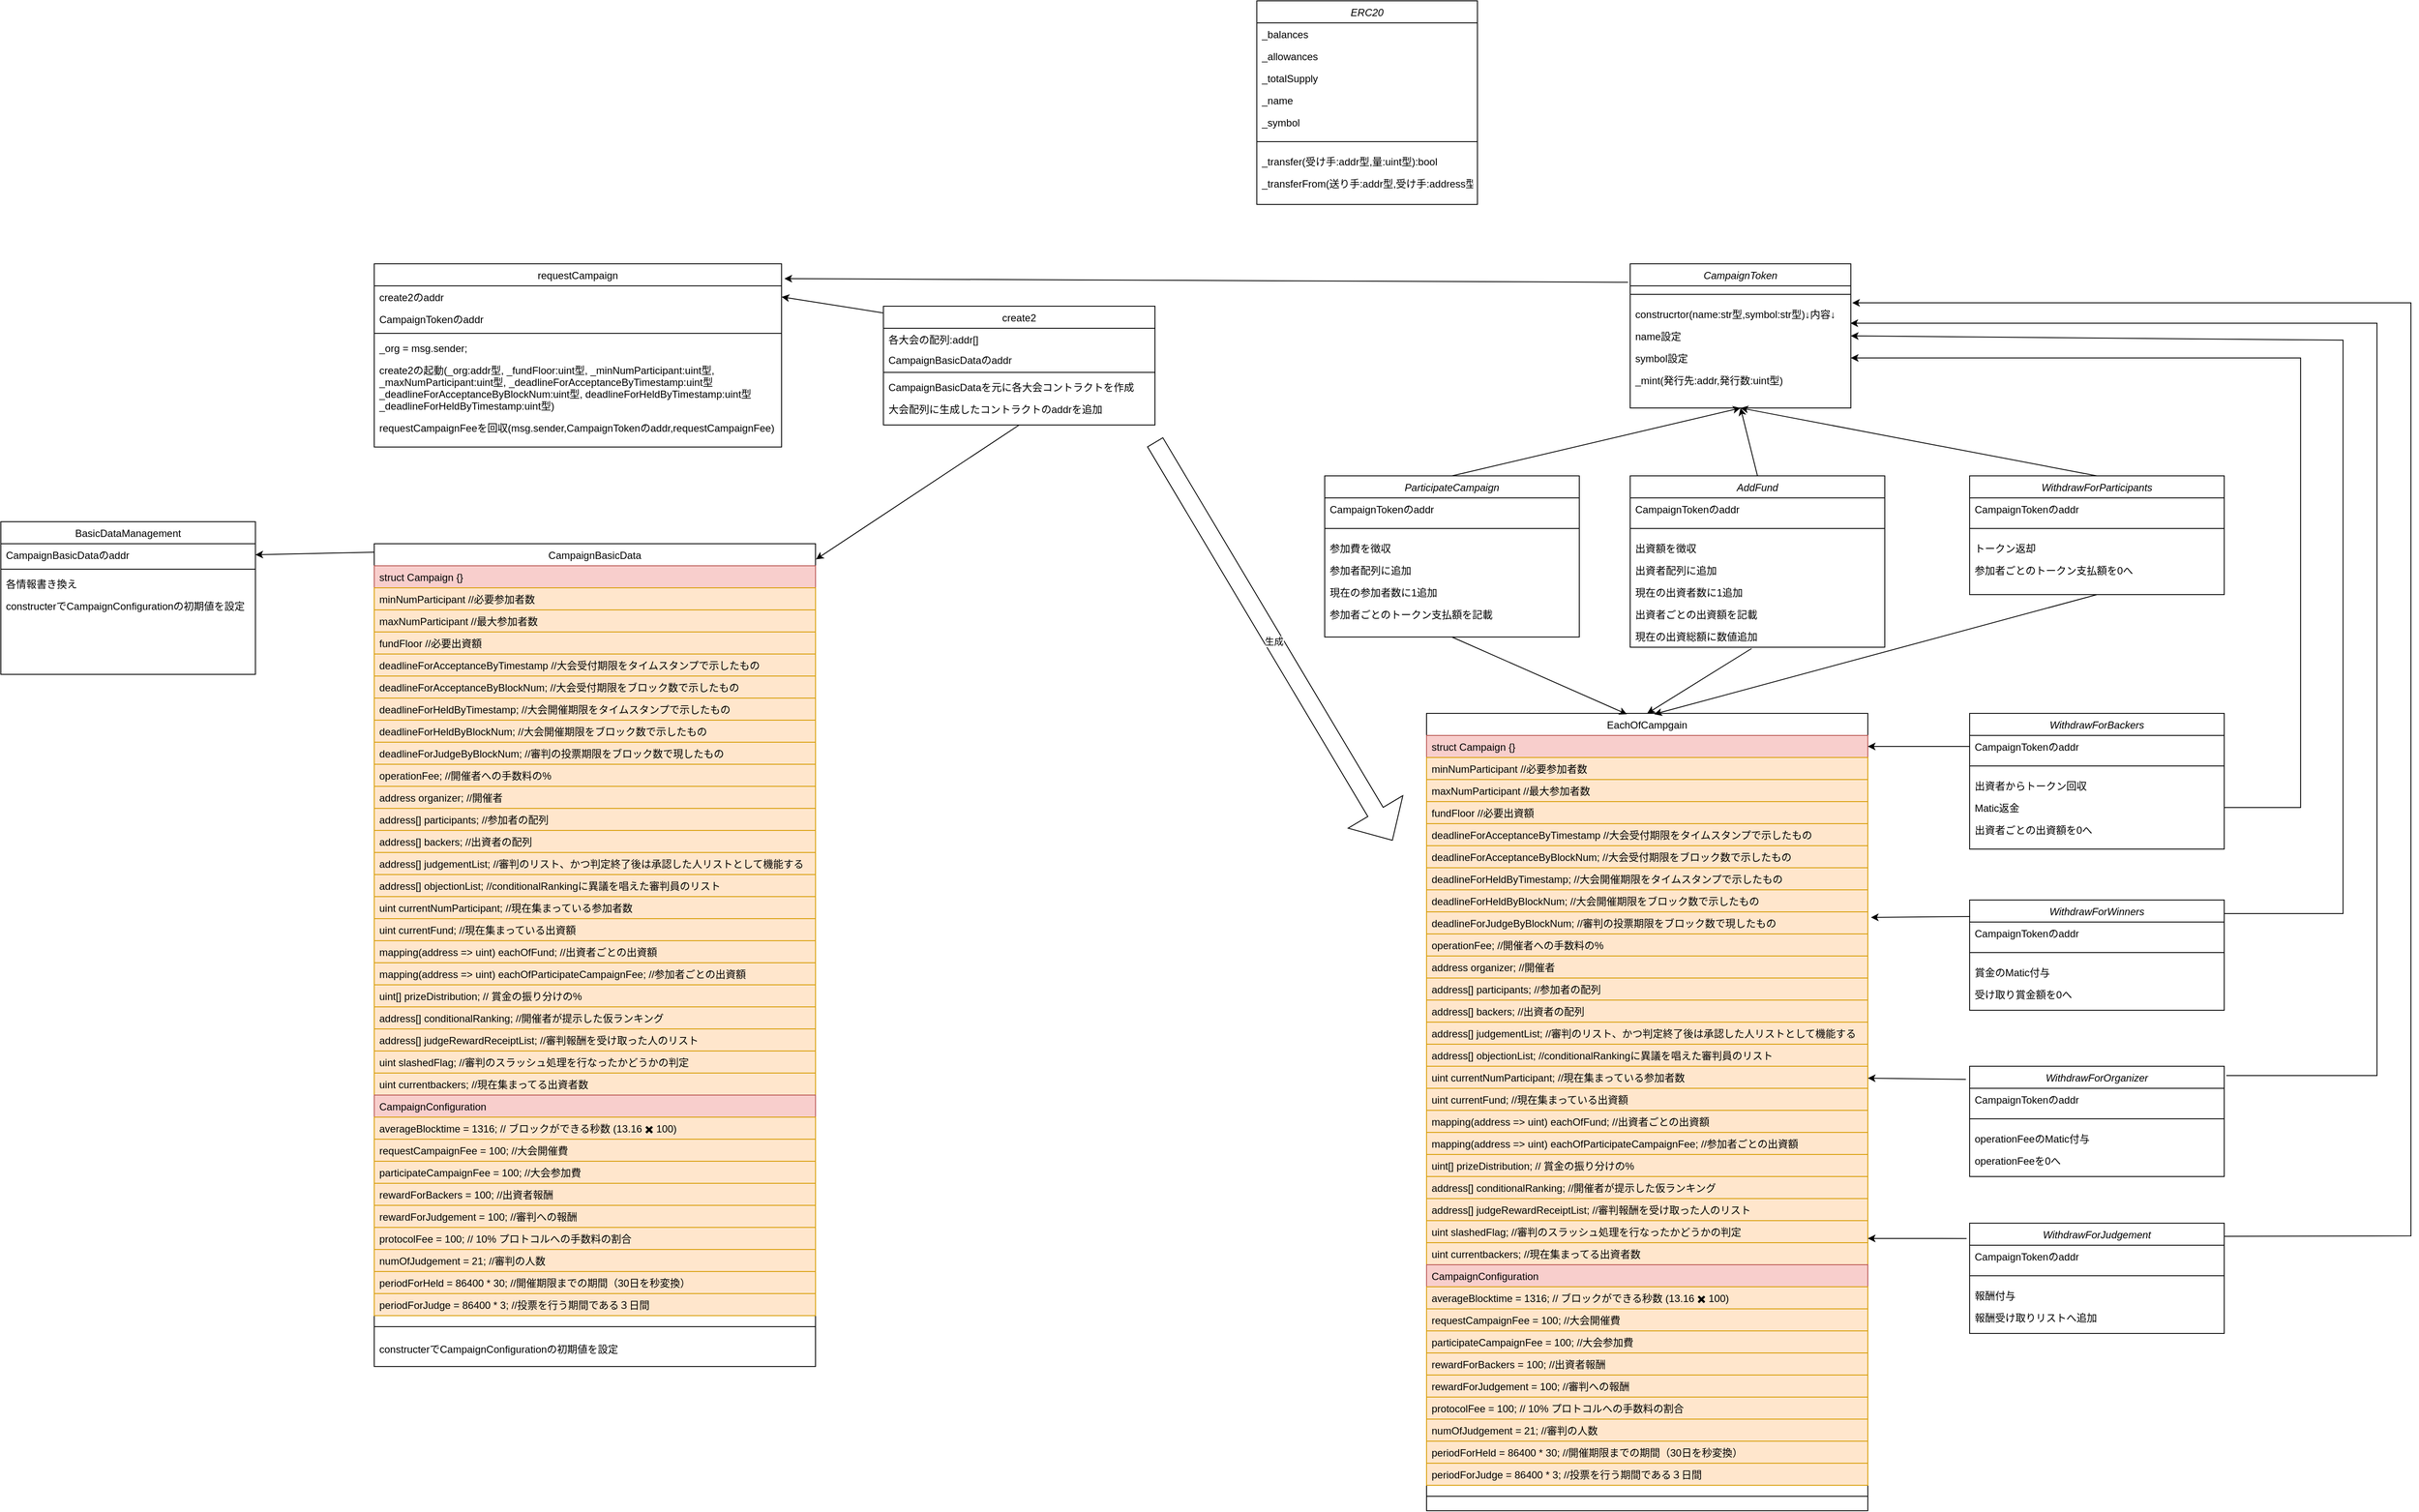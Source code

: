 <mxfile version="16.4.5" type="github">
  <diagram id="C5RBs43oDa-KdzZeNtuy" name="Page-1">
    <mxGraphModel dx="2249" dy="1671" grid="1" gridSize="10" guides="1" tooltips="1" connect="1" arrows="1" fold="1" page="1" pageScale="1" pageWidth="583" pageHeight="827" math="0" shadow="0">
      <root>
        <mxCell id="WIyWlLk6GJQsqaUBKTNV-0" />
        <mxCell id="WIyWlLk6GJQsqaUBKTNV-1" parent="WIyWlLk6GJQsqaUBKTNV-0" />
        <mxCell id="zkfFHV4jXpPFQw0GAbJ--0" value="CampaignToken" style="swimlane;fontStyle=2;align=center;verticalAlign=top;childLayout=stackLayout;horizontal=1;startSize=26;horizontalStack=0;resizeParent=1;resizeLast=0;collapsible=1;marginBottom=0;rounded=0;shadow=0;strokeWidth=1;" parent="WIyWlLk6GJQsqaUBKTNV-1" vertex="1">
          <mxGeometry x="1840" y="110" width="260" height="170" as="geometry">
            <mxRectangle x="230" y="140" width="160" height="26" as="alternateBounds" />
          </mxGeometry>
        </mxCell>
        <mxCell id="zkfFHV4jXpPFQw0GAbJ--4" value="" style="line;html=1;strokeWidth=1;align=left;verticalAlign=middle;spacingTop=-1;spacingLeft=3;spacingRight=3;rotatable=0;labelPosition=right;points=[];portConstraint=eastwest;" parent="zkfFHV4jXpPFQw0GAbJ--0" vertex="1">
          <mxGeometry y="26" width="260" height="20" as="geometry" />
        </mxCell>
        <mxCell id="sXOqod5YsUQpEIznUET0-0" value="construcrtor(name:str型,symbol:str型)↓内容↓" style="text;align=left;verticalAlign=top;spacingLeft=4;spacingRight=4;overflow=hidden;rotatable=0;points=[[0,0.5],[1,0.5]];portConstraint=eastwest;" vertex="1" parent="zkfFHV4jXpPFQw0GAbJ--0">
          <mxGeometry y="46" width="260" height="26" as="geometry" />
        </mxCell>
        <mxCell id="sXOqod5YsUQpEIznUET0-14" value="name設定" style="text;align=left;verticalAlign=top;spacingLeft=4;spacingRight=4;overflow=hidden;rotatable=0;points=[[0,0.5],[1,0.5]];portConstraint=eastwest;" vertex="1" parent="zkfFHV4jXpPFQw0GAbJ--0">
          <mxGeometry y="72" width="260" height="26" as="geometry" />
        </mxCell>
        <mxCell id="sXOqod5YsUQpEIznUET0-15" value="symbol設定" style="text;align=left;verticalAlign=top;spacingLeft=4;spacingRight=4;overflow=hidden;rotatable=0;points=[[0,0.5],[1,0.5]];portConstraint=eastwest;" vertex="1" parent="zkfFHV4jXpPFQw0GAbJ--0">
          <mxGeometry y="98" width="260" height="26" as="geometry" />
        </mxCell>
        <mxCell id="sXOqod5YsUQpEIznUET0-16" value="_mint(発行先:addr,発行数:uint型)" style="text;align=left;verticalAlign=top;spacingLeft=4;spacingRight=4;overflow=hidden;rotatable=0;points=[[0,0.5],[1,0.5]];portConstraint=eastwest;" vertex="1" parent="zkfFHV4jXpPFQw0GAbJ--0">
          <mxGeometry y="124" width="260" height="26" as="geometry" />
        </mxCell>
        <mxCell id="zkfFHV4jXpPFQw0GAbJ--17" value="create2" style="swimlane;fontStyle=0;align=center;verticalAlign=top;childLayout=stackLayout;horizontal=1;startSize=26;horizontalStack=0;resizeParent=1;resizeLast=0;collapsible=1;marginBottom=0;rounded=0;shadow=0;strokeWidth=1;" parent="WIyWlLk6GJQsqaUBKTNV-1" vertex="1">
          <mxGeometry x="960" y="160" width="320" height="140" as="geometry">
            <mxRectangle x="550" y="140" width="160" height="26" as="alternateBounds" />
          </mxGeometry>
        </mxCell>
        <mxCell id="zkfFHV4jXpPFQw0GAbJ--18" value="各大会の配列:addr[]" style="text;align=left;verticalAlign=top;spacingLeft=4;spacingRight=4;overflow=hidden;rotatable=0;points=[[0,0.5],[1,0.5]];portConstraint=eastwest;" parent="zkfFHV4jXpPFQw0GAbJ--17" vertex="1">
          <mxGeometry y="26" width="320" height="24" as="geometry" />
        </mxCell>
        <mxCell id="sXOqod5YsUQpEIznUET0-89" value="CampaignBasicDataのaddr" style="text;align=left;verticalAlign=top;spacingLeft=4;spacingRight=4;overflow=hidden;rotatable=0;points=[[0,0.5],[1,0.5]];portConstraint=eastwest;" vertex="1" parent="zkfFHV4jXpPFQw0GAbJ--17">
          <mxGeometry y="50" width="320" height="24" as="geometry" />
        </mxCell>
        <mxCell id="zkfFHV4jXpPFQw0GAbJ--23" value="" style="line;html=1;strokeWidth=1;align=left;verticalAlign=middle;spacingTop=-1;spacingLeft=3;spacingRight=3;rotatable=0;labelPosition=right;points=[];portConstraint=eastwest;" parent="zkfFHV4jXpPFQw0GAbJ--17" vertex="1">
          <mxGeometry y="74" width="320" height="8" as="geometry" />
        </mxCell>
        <mxCell id="zkfFHV4jXpPFQw0GAbJ--24" value="CampaignBasicDataを元に各大会コントラクトを作成" style="text;align=left;verticalAlign=top;spacingLeft=4;spacingRight=4;overflow=hidden;rotatable=0;points=[[0,0.5],[1,0.5]];portConstraint=eastwest;" parent="zkfFHV4jXpPFQw0GAbJ--17" vertex="1">
          <mxGeometry y="82" width="320" height="26" as="geometry" />
        </mxCell>
        <mxCell id="sXOqod5YsUQpEIznUET0-146" value="大会配列に生成したコントラクトのaddrを追加" style="text;align=left;verticalAlign=top;spacingLeft=4;spacingRight=4;overflow=hidden;rotatable=0;points=[[0,0.5],[1,0.5]];portConstraint=eastwest;" vertex="1" parent="zkfFHV4jXpPFQw0GAbJ--17">
          <mxGeometry y="108" width="320" height="26" as="geometry" />
        </mxCell>
        <mxCell id="sXOqod5YsUQpEIznUET0-17" value="CampaignBasicData" style="swimlane;fontStyle=0;align=center;verticalAlign=top;childLayout=stackLayout;horizontal=1;startSize=26;horizontalStack=0;resizeParent=1;resizeLast=0;collapsible=1;marginBottom=0;rounded=0;shadow=0;strokeWidth=1;" vertex="1" parent="WIyWlLk6GJQsqaUBKTNV-1">
          <mxGeometry x="360" y="440" width="520" height="970" as="geometry">
            <mxRectangle x="550" y="140" width="160" height="26" as="alternateBounds" />
          </mxGeometry>
        </mxCell>
        <mxCell id="sXOqod5YsUQpEIznUET0-56" value="struct Campaign {}" style="text;align=left;verticalAlign=top;spacingLeft=4;spacingRight=4;overflow=hidden;rotatable=0;points=[[0,0.5],[1,0.5]];portConstraint=eastwest;fillColor=#f8cecc;strokeColor=#b85450;" vertex="1" parent="sXOqod5YsUQpEIznUET0-17">
          <mxGeometry y="26" width="520" height="26" as="geometry" />
        </mxCell>
        <mxCell id="sXOqod5YsUQpEIznUET0-18" value="minNumParticipant //必要参加者数" style="text;align=left;verticalAlign=top;spacingLeft=4;spacingRight=4;overflow=hidden;rotatable=0;points=[[0,0.5],[1,0.5]];portConstraint=eastwest;fillColor=#ffe6cc;strokeColor=#d79b00;" vertex="1" parent="sXOqod5YsUQpEIznUET0-17">
          <mxGeometry y="52" width="520" height="26" as="geometry" />
        </mxCell>
        <mxCell id="sXOqod5YsUQpEIznUET0-21" value="maxNumParticipant //最大参加者数" style="text;align=left;verticalAlign=top;spacingLeft=4;spacingRight=4;overflow=hidden;rotatable=0;points=[[0,0.5],[1,0.5]];portConstraint=eastwest;fillColor=#ffe6cc;strokeColor=#d79b00;" vertex="1" parent="sXOqod5YsUQpEIznUET0-17">
          <mxGeometry y="78" width="520" height="26" as="geometry" />
        </mxCell>
        <mxCell id="sXOqod5YsUQpEIznUET0-22" value="fundFloor //必要出資額" style="text;align=left;verticalAlign=top;spacingLeft=4;spacingRight=4;overflow=hidden;rotatable=0;points=[[0,0.5],[1,0.5]];portConstraint=eastwest;fillColor=#ffe6cc;strokeColor=#d79b00;" vertex="1" parent="sXOqod5YsUQpEIznUET0-17">
          <mxGeometry y="104" width="520" height="26" as="geometry" />
        </mxCell>
        <mxCell id="sXOqod5YsUQpEIznUET0-23" value="deadlineForAcceptanceByTimestamp //大会受付期限をタイムスタンプで示したもの" style="text;align=left;verticalAlign=top;spacingLeft=4;spacingRight=4;overflow=hidden;rotatable=0;points=[[0,0.5],[1,0.5]];portConstraint=eastwest;fillColor=#ffe6cc;strokeColor=#d79b00;" vertex="1" parent="sXOqod5YsUQpEIznUET0-17">
          <mxGeometry y="130" width="520" height="26" as="geometry" />
        </mxCell>
        <mxCell id="sXOqod5YsUQpEIznUET0-24" value="deadlineForAcceptanceByBlockNum; //大会受付期限をブロック数で示したもの" style="text;align=left;verticalAlign=top;spacingLeft=4;spacingRight=4;overflow=hidden;rotatable=0;points=[[0,0.5],[1,0.5]];portConstraint=eastwest;fillColor=#ffe6cc;strokeColor=#d79b00;" vertex="1" parent="sXOqod5YsUQpEIznUET0-17">
          <mxGeometry y="156" width="520" height="26" as="geometry" />
        </mxCell>
        <mxCell id="sXOqod5YsUQpEIznUET0-25" value="deadlineForHeldByTimestamp; //大会開催期限をタイムスタンプで示したもの" style="text;align=left;verticalAlign=top;spacingLeft=4;spacingRight=4;overflow=hidden;rotatable=0;points=[[0,0.5],[1,0.5]];portConstraint=eastwest;fillColor=#ffe6cc;strokeColor=#d79b00;" vertex="1" parent="sXOqod5YsUQpEIznUET0-17">
          <mxGeometry y="182" width="520" height="26" as="geometry" />
        </mxCell>
        <mxCell id="sXOqod5YsUQpEIznUET0-26" value="deadlineForHeldByBlockNum; //大会開催期限をブロック数で示したもの" style="text;align=left;verticalAlign=top;spacingLeft=4;spacingRight=4;overflow=hidden;rotatable=0;points=[[0,0.5],[1,0.5]];portConstraint=eastwest;fillColor=#ffe6cc;strokeColor=#d79b00;" vertex="1" parent="sXOqod5YsUQpEIznUET0-17">
          <mxGeometry y="208" width="520" height="26" as="geometry" />
        </mxCell>
        <mxCell id="sXOqod5YsUQpEIznUET0-27" value="deadlineForJudgeByBlockNum; //審判の投票期限をブロック数で現したもの" style="text;align=left;verticalAlign=top;spacingLeft=4;spacingRight=4;overflow=hidden;rotatable=0;points=[[0,0.5],[1,0.5]];portConstraint=eastwest;fillColor=#ffe6cc;strokeColor=#d79b00;" vertex="1" parent="sXOqod5YsUQpEIznUET0-17">
          <mxGeometry y="234" width="520" height="26" as="geometry" />
        </mxCell>
        <mxCell id="sXOqod5YsUQpEIznUET0-28" value="operationFee; //開催者への手数料の%" style="text;align=left;verticalAlign=top;spacingLeft=4;spacingRight=4;overflow=hidden;rotatable=0;points=[[0,0.5],[1,0.5]];portConstraint=eastwest;fillColor=#ffe6cc;strokeColor=#d79b00;" vertex="1" parent="sXOqod5YsUQpEIznUET0-17">
          <mxGeometry y="260" width="520" height="26" as="geometry" />
        </mxCell>
        <mxCell id="sXOqod5YsUQpEIznUET0-29" value="address organizer; //開催者" style="text;align=left;verticalAlign=top;spacingLeft=4;spacingRight=4;overflow=hidden;rotatable=0;points=[[0,0.5],[1,0.5]];portConstraint=eastwest;fillColor=#ffe6cc;strokeColor=#d79b00;" vertex="1" parent="sXOqod5YsUQpEIznUET0-17">
          <mxGeometry y="286" width="520" height="26" as="geometry" />
        </mxCell>
        <mxCell id="sXOqod5YsUQpEIznUET0-30" value="address[] participants; //参加者の配列" style="text;align=left;verticalAlign=top;spacingLeft=4;spacingRight=4;overflow=hidden;rotatable=0;points=[[0,0.5],[1,0.5]];portConstraint=eastwest;fillColor=#ffe6cc;strokeColor=#d79b00;" vertex="1" parent="sXOqod5YsUQpEIznUET0-17">
          <mxGeometry y="312" width="520" height="26" as="geometry" />
        </mxCell>
        <mxCell id="sXOqod5YsUQpEIznUET0-31" value="address[] backers; //出資者の配列" style="text;align=left;verticalAlign=top;spacingLeft=4;spacingRight=4;overflow=hidden;rotatable=0;points=[[0,0.5],[1,0.5]];portConstraint=eastwest;fillColor=#ffe6cc;strokeColor=#d79b00;" vertex="1" parent="sXOqod5YsUQpEIznUET0-17">
          <mxGeometry y="338" width="520" height="26" as="geometry" />
        </mxCell>
        <mxCell id="sXOqod5YsUQpEIznUET0-32" value="address[] judgementList; //審判のリスト、かつ判定終了後は承認した人リストとして機能する" style="text;align=left;verticalAlign=top;spacingLeft=4;spacingRight=4;overflow=hidden;rotatable=0;points=[[0,0.5],[1,0.5]];portConstraint=eastwest;fillColor=#ffe6cc;strokeColor=#d79b00;" vertex="1" parent="sXOqod5YsUQpEIznUET0-17">
          <mxGeometry y="364" width="520" height="26" as="geometry" />
        </mxCell>
        <mxCell id="sXOqod5YsUQpEIznUET0-33" value="address[] objectionList; //conditionalRankingに異議を唱えた審判員のリスト" style="text;align=left;verticalAlign=top;spacingLeft=4;spacingRight=4;overflow=hidden;rotatable=0;points=[[0,0.5],[1,0.5]];portConstraint=eastwest;fillColor=#ffe6cc;strokeColor=#d79b00;" vertex="1" parent="sXOqod5YsUQpEIznUET0-17">
          <mxGeometry y="390" width="520" height="26" as="geometry" />
        </mxCell>
        <mxCell id="sXOqod5YsUQpEIznUET0-34" value="uint currentNumParticipant; //現在集まっている参加者数" style="text;align=left;verticalAlign=top;spacingLeft=4;spacingRight=4;overflow=hidden;rotatable=0;points=[[0,0.5],[1,0.5]];portConstraint=eastwest;fillColor=#ffe6cc;strokeColor=#d79b00;" vertex="1" parent="sXOqod5YsUQpEIznUET0-17">
          <mxGeometry y="416" width="520" height="26" as="geometry" />
        </mxCell>
        <mxCell id="sXOqod5YsUQpEIznUET0-35" value="uint currentFund; //現在集まっている出資額" style="text;align=left;verticalAlign=top;spacingLeft=4;spacingRight=4;overflow=hidden;rotatable=0;points=[[0,0.5],[1,0.5]];portConstraint=eastwest;fillColor=#ffe6cc;strokeColor=#d79b00;" vertex="1" parent="sXOqod5YsUQpEIznUET0-17">
          <mxGeometry y="442" width="520" height="26" as="geometry" />
        </mxCell>
        <mxCell id="sXOqod5YsUQpEIznUET0-36" value="mapping(address =&gt; uint) eachOfFund; //出資者ごとの出資額" style="text;align=left;verticalAlign=top;spacingLeft=4;spacingRight=4;overflow=hidden;rotatable=0;points=[[0,0.5],[1,0.5]];portConstraint=eastwest;fillColor=#ffe6cc;strokeColor=#d79b00;" vertex="1" parent="sXOqod5YsUQpEIznUET0-17">
          <mxGeometry y="468" width="520" height="26" as="geometry" />
        </mxCell>
        <mxCell id="sXOqod5YsUQpEIznUET0-37" value="mapping(address =&gt; uint) eachOfParticipateCampaignFee; //参加者ごとの出資額" style="text;align=left;verticalAlign=top;spacingLeft=4;spacingRight=4;overflow=hidden;rotatable=0;points=[[0,0.5],[1,0.5]];portConstraint=eastwest;fillColor=#ffe6cc;strokeColor=#d79b00;" vertex="1" parent="sXOqod5YsUQpEIznUET0-17">
          <mxGeometry y="494" width="520" height="26" as="geometry" />
        </mxCell>
        <mxCell id="sXOqod5YsUQpEIznUET0-38" value="uint[] prizeDistribution; // 賞金の振り分けの%" style="text;align=left;verticalAlign=top;spacingLeft=4;spacingRight=4;overflow=hidden;rotatable=0;points=[[0,0.5],[1,0.5]];portConstraint=eastwest;fillColor=#ffe6cc;strokeColor=#d79b00;" vertex="1" parent="sXOqod5YsUQpEIznUET0-17">
          <mxGeometry y="520" width="520" height="26" as="geometry" />
        </mxCell>
        <mxCell id="sXOqod5YsUQpEIznUET0-39" value="address[] conditionalRanking; //開催者が提示した仮ランキング" style="text;align=left;verticalAlign=top;spacingLeft=4;spacingRight=4;overflow=hidden;rotatable=0;points=[[0,0.5],[1,0.5]];portConstraint=eastwest;fillColor=#ffe6cc;strokeColor=#d79b00;" vertex="1" parent="sXOqod5YsUQpEIznUET0-17">
          <mxGeometry y="546" width="520" height="26" as="geometry" />
        </mxCell>
        <mxCell id="sXOqod5YsUQpEIznUET0-40" value="address[] judgeRewardReceiptList; //審判報酬を受け取った人のリスト" style="text;align=left;verticalAlign=top;spacingLeft=4;spacingRight=4;overflow=hidden;rotatable=0;points=[[0,0.5],[1,0.5]];portConstraint=eastwest;fillColor=#ffe6cc;strokeColor=#d79b00;" vertex="1" parent="sXOqod5YsUQpEIznUET0-17">
          <mxGeometry y="572" width="520" height="26" as="geometry" />
        </mxCell>
        <mxCell id="sXOqod5YsUQpEIznUET0-41" value="uint slashedFlag; //審判のスラッシュ処理を行なったかどうかの判定" style="text;align=left;verticalAlign=top;spacingLeft=4;spacingRight=4;overflow=hidden;rotatable=0;points=[[0,0.5],[1,0.5]];portConstraint=eastwest;fillColor=#ffe6cc;strokeColor=#d79b00;" vertex="1" parent="sXOqod5YsUQpEIznUET0-17">
          <mxGeometry y="598" width="520" height="26" as="geometry" />
        </mxCell>
        <mxCell id="sXOqod5YsUQpEIznUET0-42" value="uint currentbackers; //現在集まってる出資者数" style="text;align=left;verticalAlign=top;spacingLeft=4;spacingRight=4;overflow=hidden;rotatable=0;points=[[0,0.5],[1,0.5]];portConstraint=eastwest;fillColor=#ffe6cc;strokeColor=#d79b00;" vertex="1" parent="sXOqod5YsUQpEIznUET0-17">
          <mxGeometry y="624" width="520" height="26" as="geometry" />
        </mxCell>
        <mxCell id="sXOqod5YsUQpEIznUET0-57" value="CampaignConfiguration" style="text;align=left;verticalAlign=top;spacingLeft=4;spacingRight=4;overflow=hidden;rotatable=0;points=[[0,0.5],[1,0.5]];portConstraint=eastwest;fillColor=#f8cecc;strokeColor=#b85450;" vertex="1" parent="sXOqod5YsUQpEIznUET0-17">
          <mxGeometry y="650" width="520" height="26" as="geometry" />
        </mxCell>
        <mxCell id="sXOqod5YsUQpEIznUET0-58" value="averageBlocktime = 1316; // ブロックができる秒数 (13.16 ✖️ 100)" style="text;align=left;verticalAlign=top;spacingLeft=4;spacingRight=4;overflow=hidden;rotatable=0;points=[[0,0.5],[1,0.5]];portConstraint=eastwest;fillColor=#ffe6cc;strokeColor=#d79b00;" vertex="1" parent="sXOqod5YsUQpEIznUET0-17">
          <mxGeometry y="676" width="520" height="26" as="geometry" />
        </mxCell>
        <mxCell id="sXOqod5YsUQpEIznUET0-59" value="requestCampaignFee = 100; //大会開催費" style="text;align=left;verticalAlign=top;spacingLeft=4;spacingRight=4;overflow=hidden;rotatable=0;points=[[0,0.5],[1,0.5]];portConstraint=eastwest;fillColor=#ffe6cc;strokeColor=#d79b00;" vertex="1" parent="sXOqod5YsUQpEIznUET0-17">
          <mxGeometry y="702" width="520" height="26" as="geometry" />
        </mxCell>
        <mxCell id="sXOqod5YsUQpEIznUET0-60" value="participateCampaignFee = 100; //大会参加費" style="text;align=left;verticalAlign=top;spacingLeft=4;spacingRight=4;overflow=hidden;rotatable=0;points=[[0,0.5],[1,0.5]];portConstraint=eastwest;fillColor=#ffe6cc;strokeColor=#d79b00;" vertex="1" parent="sXOqod5YsUQpEIznUET0-17">
          <mxGeometry y="728" width="520" height="26" as="geometry" />
        </mxCell>
        <mxCell id="sXOqod5YsUQpEIznUET0-61" value="rewardForBackers = 100; //出資者報酬" style="text;align=left;verticalAlign=top;spacingLeft=4;spacingRight=4;overflow=hidden;rotatable=0;points=[[0,0.5],[1,0.5]];portConstraint=eastwest;fillColor=#ffe6cc;strokeColor=#d79b00;" vertex="1" parent="sXOqod5YsUQpEIznUET0-17">
          <mxGeometry y="754" width="520" height="26" as="geometry" />
        </mxCell>
        <mxCell id="sXOqod5YsUQpEIznUET0-62" value="rewardForJudgement = 100; //審判への報酬" style="text;align=left;verticalAlign=top;spacingLeft=4;spacingRight=4;overflow=hidden;rotatable=0;points=[[0,0.5],[1,0.5]];portConstraint=eastwest;fillColor=#ffe6cc;strokeColor=#d79b00;" vertex="1" parent="sXOqod5YsUQpEIznUET0-17">
          <mxGeometry y="780" width="520" height="26" as="geometry" />
        </mxCell>
        <mxCell id="sXOqod5YsUQpEIznUET0-63" value="protocolFee = 100; // 10% プロトコルへの手数料の割合" style="text;align=left;verticalAlign=top;spacingLeft=4;spacingRight=4;overflow=hidden;rotatable=0;points=[[0,0.5],[1,0.5]];portConstraint=eastwest;fillColor=#ffe6cc;strokeColor=#d79b00;" vertex="1" parent="sXOqod5YsUQpEIznUET0-17">
          <mxGeometry y="806" width="520" height="26" as="geometry" />
        </mxCell>
        <mxCell id="sXOqod5YsUQpEIznUET0-64" value="numOfJudgement = 21; //審判の人数" style="text;align=left;verticalAlign=top;spacingLeft=4;spacingRight=4;overflow=hidden;rotatable=0;points=[[0,0.5],[1,0.5]];portConstraint=eastwest;fillColor=#ffe6cc;strokeColor=#d79b00;" vertex="1" parent="sXOqod5YsUQpEIznUET0-17">
          <mxGeometry y="832" width="520" height="26" as="geometry" />
        </mxCell>
        <mxCell id="sXOqod5YsUQpEIznUET0-65" value="periodForHeld = 86400 * 30; //開催期限までの期間（30日を秒変換）" style="text;align=left;verticalAlign=top;spacingLeft=4;spacingRight=4;overflow=hidden;rotatable=0;points=[[0,0.5],[1,0.5]];portConstraint=eastwest;fillColor=#ffe6cc;strokeColor=#d79b00;" vertex="1" parent="sXOqod5YsUQpEIznUET0-17">
          <mxGeometry y="858" width="520" height="26" as="geometry" />
        </mxCell>
        <mxCell id="sXOqod5YsUQpEIznUET0-66" value="periodForJudge = 86400 * 3; //投票を行う期間である３日間" style="text;align=left;verticalAlign=top;spacingLeft=4;spacingRight=4;overflow=hidden;rotatable=0;points=[[0,0.5],[1,0.5]];portConstraint=eastwest;fillColor=#ffe6cc;strokeColor=#d79b00;" vertex="1" parent="sXOqod5YsUQpEIznUET0-17">
          <mxGeometry y="884" width="520" height="26" as="geometry" />
        </mxCell>
        <mxCell id="sXOqod5YsUQpEIznUET0-19" value="" style="line;html=1;strokeWidth=1;align=left;verticalAlign=middle;spacingTop=-1;spacingLeft=3;spacingRight=3;rotatable=0;labelPosition=right;points=[];portConstraint=eastwest;" vertex="1" parent="sXOqod5YsUQpEIznUET0-17">
          <mxGeometry y="910" width="520" height="26" as="geometry" />
        </mxCell>
        <mxCell id="sXOqod5YsUQpEIznUET0-73" value="constructerでCampaignConfigurationの初期値を設定" style="text;align=left;verticalAlign=top;spacingLeft=4;spacingRight=4;overflow=hidden;rotatable=0;points=[[0,0.5],[1,0.5]];portConstraint=eastwest;" vertex="1" parent="sXOqod5YsUQpEIznUET0-17">
          <mxGeometry y="936" width="520" height="26" as="geometry" />
        </mxCell>
        <mxCell id="sXOqod5YsUQpEIznUET0-68" value="BasicDataManagement" style="swimlane;fontStyle=0;align=center;verticalAlign=top;childLayout=stackLayout;horizontal=1;startSize=26;horizontalStack=0;resizeParent=1;resizeLast=0;collapsible=1;marginBottom=0;rounded=0;shadow=0;strokeWidth=1;" vertex="1" parent="WIyWlLk6GJQsqaUBKTNV-1">
          <mxGeometry x="-80" y="414" width="300" height="180" as="geometry">
            <mxRectangle x="550" y="140" width="160" height="26" as="alternateBounds" />
          </mxGeometry>
        </mxCell>
        <mxCell id="sXOqod5YsUQpEIznUET0-69" value="CampaignBasicDataのaddr" style="text;align=left;verticalAlign=top;spacingLeft=4;spacingRight=4;overflow=hidden;rotatable=0;points=[[0,0.5],[1,0.5]];portConstraint=eastwest;" vertex="1" parent="sXOqod5YsUQpEIznUET0-68">
          <mxGeometry y="26" width="300" height="26" as="geometry" />
        </mxCell>
        <mxCell id="sXOqod5YsUQpEIznUET0-70" value="" style="line;html=1;strokeWidth=1;align=left;verticalAlign=middle;spacingTop=-1;spacingLeft=3;spacingRight=3;rotatable=0;labelPosition=right;points=[];portConstraint=eastwest;" vertex="1" parent="sXOqod5YsUQpEIznUET0-68">
          <mxGeometry y="52" width="300" height="8" as="geometry" />
        </mxCell>
        <mxCell id="sXOqod5YsUQpEIznUET0-71" value="各情報書き換え" style="text;align=left;verticalAlign=top;spacingLeft=4;spacingRight=4;overflow=hidden;rotatable=0;points=[[0,0.5],[1,0.5]];portConstraint=eastwest;" vertex="1" parent="sXOqod5YsUQpEIznUET0-68">
          <mxGeometry y="60" width="300" height="26" as="geometry" />
        </mxCell>
        <mxCell id="sXOqod5YsUQpEIznUET0-136" value="constructerでCampaignConfigurationの初期値を設定" style="text;align=left;verticalAlign=top;spacingLeft=4;spacingRight=4;overflow=hidden;rotatable=0;points=[[0,0.5],[1,0.5]];portConstraint=eastwest;" vertex="1" parent="sXOqod5YsUQpEIznUET0-68">
          <mxGeometry y="86" width="300" height="26" as="geometry" />
        </mxCell>
        <mxCell id="sXOqod5YsUQpEIznUET0-1" value="ERC20" style="swimlane;fontStyle=2;align=center;verticalAlign=top;childLayout=stackLayout;horizontal=1;startSize=26;horizontalStack=0;resizeParent=1;resizeLast=0;collapsible=1;marginBottom=0;rounded=0;shadow=0;strokeWidth=1;" vertex="1" parent="WIyWlLk6GJQsqaUBKTNV-1">
          <mxGeometry x="1400" y="-200" width="260" height="240" as="geometry">
            <mxRectangle x="230" y="140" width="160" height="26" as="alternateBounds" />
          </mxGeometry>
        </mxCell>
        <mxCell id="sXOqod5YsUQpEIznUET0-5" value="_balances" style="text;align=left;verticalAlign=top;spacingLeft=4;spacingRight=4;overflow=hidden;rotatable=0;points=[[0,0.5],[1,0.5]];portConstraint=eastwest;" vertex="1" parent="sXOqod5YsUQpEIznUET0-1">
          <mxGeometry y="26" width="260" height="26" as="geometry" />
        </mxCell>
        <mxCell id="sXOqod5YsUQpEIznUET0-4" value="_allowances" style="text;align=left;verticalAlign=top;spacingLeft=4;spacingRight=4;overflow=hidden;rotatable=0;points=[[0,0.5],[1,0.5]];portConstraint=eastwest;" vertex="1" parent="sXOqod5YsUQpEIznUET0-1">
          <mxGeometry y="52" width="260" height="26" as="geometry" />
        </mxCell>
        <mxCell id="sXOqod5YsUQpEIznUET0-6" value="_totalSupply" style="text;align=left;verticalAlign=top;spacingLeft=4;spacingRight=4;overflow=hidden;rotatable=0;points=[[0,0.5],[1,0.5]];portConstraint=eastwest;" vertex="1" parent="sXOqod5YsUQpEIznUET0-1">
          <mxGeometry y="78" width="260" height="26" as="geometry" />
        </mxCell>
        <mxCell id="sXOqod5YsUQpEIznUET0-7" value="_name" style="text;align=left;verticalAlign=top;spacingLeft=4;spacingRight=4;overflow=hidden;rotatable=0;points=[[0,0.5],[1,0.5]];portConstraint=eastwest;" vertex="1" parent="sXOqod5YsUQpEIznUET0-1">
          <mxGeometry y="104" width="260" height="26" as="geometry" />
        </mxCell>
        <mxCell id="sXOqod5YsUQpEIznUET0-8" value="_symbol" style="text;align=left;verticalAlign=top;spacingLeft=4;spacingRight=4;overflow=hidden;rotatable=0;points=[[0,0.5],[1,0.5]];portConstraint=eastwest;" vertex="1" parent="sXOqod5YsUQpEIznUET0-1">
          <mxGeometry y="130" width="260" height="26" as="geometry" />
        </mxCell>
        <mxCell id="sXOqod5YsUQpEIznUET0-2" value="" style="line;html=1;strokeWidth=1;align=left;verticalAlign=middle;spacingTop=-1;spacingLeft=3;spacingRight=3;rotatable=0;labelPosition=right;points=[];portConstraint=eastwest;" vertex="1" parent="sXOqod5YsUQpEIznUET0-1">
          <mxGeometry y="156" width="260" height="20" as="geometry" />
        </mxCell>
        <mxCell id="sXOqod5YsUQpEIznUET0-11" value="_transfer(受け手:addr型,量:uint型):bool" style="text;align=left;verticalAlign=top;spacingLeft=4;spacingRight=4;overflow=hidden;rotatable=0;points=[[0,0.5],[1,0.5]];portConstraint=eastwest;" vertex="1" parent="sXOqod5YsUQpEIznUET0-1">
          <mxGeometry y="176" width="260" height="26" as="geometry" />
        </mxCell>
        <mxCell id="sXOqod5YsUQpEIznUET0-12" value="_transferFrom(送り手:addr型,受け手:address型,量:uint型):bool" style="text;align=left;verticalAlign=top;spacingLeft=4;spacingRight=4;overflow=hidden;rotatable=0;points=[[0,0.5],[1,0.5]];portConstraint=eastwest;" vertex="1" parent="sXOqod5YsUQpEIznUET0-1">
          <mxGeometry y="202" width="260" height="26" as="geometry" />
        </mxCell>
        <mxCell id="sXOqod5YsUQpEIznUET0-76" value="requestCampaign" style="swimlane;fontStyle=0;align=center;verticalAlign=top;childLayout=stackLayout;horizontal=1;startSize=26;horizontalStack=0;resizeParent=1;resizeLast=0;collapsible=1;marginBottom=0;rounded=0;shadow=0;strokeWidth=1;" vertex="1" parent="WIyWlLk6GJQsqaUBKTNV-1">
          <mxGeometry x="360" y="110" width="480" height="216" as="geometry">
            <mxRectangle x="550" y="140" width="160" height="26" as="alternateBounds" />
          </mxGeometry>
        </mxCell>
        <mxCell id="sXOqod5YsUQpEIznUET0-77" value="create2のaddr" style="text;align=left;verticalAlign=top;spacingLeft=4;spacingRight=4;overflow=hidden;rotatable=0;points=[[0,0.5],[1,0.5]];portConstraint=eastwest;" vertex="1" parent="sXOqod5YsUQpEIznUET0-76">
          <mxGeometry y="26" width="480" height="26" as="geometry" />
        </mxCell>
        <mxCell id="sXOqod5YsUQpEIznUET0-84" value="CampaignTokenのaddr" style="text;align=left;verticalAlign=top;spacingLeft=4;spacingRight=4;overflow=hidden;rotatable=0;points=[[0,0.5],[1,0.5]];portConstraint=eastwest;" vertex="1" parent="sXOqod5YsUQpEIznUET0-76">
          <mxGeometry y="52" width="480" height="26" as="geometry" />
        </mxCell>
        <mxCell id="sXOqod5YsUQpEIznUET0-78" value="" style="line;html=1;strokeWidth=1;align=left;verticalAlign=middle;spacingTop=-1;spacingLeft=3;spacingRight=3;rotatable=0;labelPosition=right;points=[];portConstraint=eastwest;" vertex="1" parent="sXOqod5YsUQpEIznUET0-76">
          <mxGeometry y="78" width="480" height="8" as="geometry" />
        </mxCell>
        <mxCell id="sXOqod5YsUQpEIznUET0-79" value="_org = msg.sender;" style="text;align=left;verticalAlign=top;spacingLeft=4;spacingRight=4;overflow=hidden;rotatable=0;points=[[0,0.5],[1,0.5]];portConstraint=eastwest;" vertex="1" parent="sXOqod5YsUQpEIznUET0-76">
          <mxGeometry y="86" width="480" height="26" as="geometry" />
        </mxCell>
        <mxCell id="sXOqod5YsUQpEIznUET0-87" value="create2の起動(_org:addr型, _fundFloor:uint型, _minNumParticipant:uint型,&#xa;_maxNumParticipant:uint型, _deadlineForAcceptanceByTimestamp:uint型&#xa;_deadlineForAcceptanceByBlockNum:uint型, deadlineForHeldByTimestamp:uint型&#xa;_deadlineForHeldByTimestamp:uint型)" style="text;align=left;verticalAlign=top;spacingLeft=4;spacingRight=4;overflow=hidden;rotatable=0;points=[[0,0.5],[1,0.5]];portConstraint=eastwest;" vertex="1" parent="sXOqod5YsUQpEIznUET0-76">
          <mxGeometry y="112" width="480" height="68" as="geometry" />
        </mxCell>
        <mxCell id="sXOqod5YsUQpEIznUET0-86" value="requestCampaignFeeを回収(msg.sender,CampaignTokenのaddr,requestCampaignFee)" style="text;align=left;verticalAlign=top;spacingLeft=4;spacingRight=4;overflow=hidden;rotatable=0;points=[[0,0.5],[1,0.5]];portConstraint=eastwest;" vertex="1" parent="sXOqod5YsUQpEIznUET0-76">
          <mxGeometry y="180" width="480" height="26" as="geometry" />
        </mxCell>
        <mxCell id="sXOqod5YsUQpEIznUET0-91" value="" style="endArrow=classic;html=1;rounded=0;entryX=1;entryY=0.5;entryDx=0;entryDy=0;exitX=-0.002;exitY=0.056;exitDx=0;exitDy=0;exitPerimeter=0;" edge="1" parent="WIyWlLk6GJQsqaUBKTNV-1" source="zkfFHV4jXpPFQw0GAbJ--17" target="sXOqod5YsUQpEIznUET0-77">
          <mxGeometry width="50" height="50" relative="1" as="geometry">
            <mxPoint x="770" y="220" as="sourcePoint" />
            <mxPoint x="820" y="170" as="targetPoint" />
          </mxGeometry>
        </mxCell>
        <mxCell id="sXOqod5YsUQpEIznUET0-92" value="" style="endArrow=classic;html=1;rounded=0;entryX=1;entryY=0.5;entryDx=0;entryDy=0;" edge="1" parent="WIyWlLk6GJQsqaUBKTNV-1" target="sXOqod5YsUQpEIznUET0-69">
          <mxGeometry width="50" height="50" relative="1" as="geometry">
            <mxPoint x="360" y="450" as="sourcePoint" />
            <mxPoint x="820" y="170" as="targetPoint" />
          </mxGeometry>
        </mxCell>
        <mxCell id="sXOqod5YsUQpEIznUET0-98" value="EachOfCampgain" style="swimlane;fontStyle=0;align=center;verticalAlign=top;childLayout=stackLayout;horizontal=1;startSize=26;horizontalStack=0;resizeParent=1;resizeLast=0;collapsible=1;marginBottom=0;rounded=0;shadow=0;strokeWidth=1;" vertex="1" parent="WIyWlLk6GJQsqaUBKTNV-1">
          <mxGeometry x="1600" y="640" width="520" height="940" as="geometry">
            <mxRectangle x="550" y="140" width="160" height="26" as="alternateBounds" />
          </mxGeometry>
        </mxCell>
        <mxCell id="sXOqod5YsUQpEIznUET0-99" value="struct Campaign {}" style="text;align=left;verticalAlign=top;spacingLeft=4;spacingRight=4;overflow=hidden;rotatable=0;points=[[0,0.5],[1,0.5]];portConstraint=eastwest;fillColor=#f8cecc;strokeColor=#b85450;" vertex="1" parent="sXOqod5YsUQpEIznUET0-98">
          <mxGeometry y="26" width="520" height="26" as="geometry" />
        </mxCell>
        <mxCell id="sXOqod5YsUQpEIznUET0-100" value="minNumParticipant //必要参加者数" style="text;align=left;verticalAlign=top;spacingLeft=4;spacingRight=4;overflow=hidden;rotatable=0;points=[[0,0.5],[1,0.5]];portConstraint=eastwest;fillColor=#ffe6cc;strokeColor=#d79b00;" vertex="1" parent="sXOqod5YsUQpEIznUET0-98">
          <mxGeometry y="52" width="520" height="26" as="geometry" />
        </mxCell>
        <mxCell id="sXOqod5YsUQpEIznUET0-101" value="maxNumParticipant //最大参加者数" style="text;align=left;verticalAlign=top;spacingLeft=4;spacingRight=4;overflow=hidden;rotatable=0;points=[[0,0.5],[1,0.5]];portConstraint=eastwest;fillColor=#ffe6cc;strokeColor=#d79b00;" vertex="1" parent="sXOqod5YsUQpEIznUET0-98">
          <mxGeometry y="78" width="520" height="26" as="geometry" />
        </mxCell>
        <mxCell id="sXOqod5YsUQpEIznUET0-102" value="fundFloor //必要出資額" style="text;align=left;verticalAlign=top;spacingLeft=4;spacingRight=4;overflow=hidden;rotatable=0;points=[[0,0.5],[1,0.5]];portConstraint=eastwest;fillColor=#ffe6cc;strokeColor=#d79b00;" vertex="1" parent="sXOqod5YsUQpEIznUET0-98">
          <mxGeometry y="104" width="520" height="26" as="geometry" />
        </mxCell>
        <mxCell id="sXOqod5YsUQpEIznUET0-103" value="deadlineForAcceptanceByTimestamp //大会受付期限をタイムスタンプで示したもの" style="text;align=left;verticalAlign=top;spacingLeft=4;spacingRight=4;overflow=hidden;rotatable=0;points=[[0,0.5],[1,0.5]];portConstraint=eastwest;fillColor=#ffe6cc;strokeColor=#d79b00;" vertex="1" parent="sXOqod5YsUQpEIznUET0-98">
          <mxGeometry y="130" width="520" height="26" as="geometry" />
        </mxCell>
        <mxCell id="sXOqod5YsUQpEIznUET0-104" value="deadlineForAcceptanceByBlockNum; //大会受付期限をブロック数で示したもの" style="text;align=left;verticalAlign=top;spacingLeft=4;spacingRight=4;overflow=hidden;rotatable=0;points=[[0,0.5],[1,0.5]];portConstraint=eastwest;fillColor=#ffe6cc;strokeColor=#d79b00;" vertex="1" parent="sXOqod5YsUQpEIznUET0-98">
          <mxGeometry y="156" width="520" height="26" as="geometry" />
        </mxCell>
        <mxCell id="sXOqod5YsUQpEIznUET0-105" value="deadlineForHeldByTimestamp; //大会開催期限をタイムスタンプで示したもの" style="text;align=left;verticalAlign=top;spacingLeft=4;spacingRight=4;overflow=hidden;rotatable=0;points=[[0,0.5],[1,0.5]];portConstraint=eastwest;fillColor=#ffe6cc;strokeColor=#d79b00;" vertex="1" parent="sXOqod5YsUQpEIznUET0-98">
          <mxGeometry y="182" width="520" height="26" as="geometry" />
        </mxCell>
        <mxCell id="sXOqod5YsUQpEIznUET0-106" value="deadlineForHeldByBlockNum; //大会開催期限をブロック数で示したもの" style="text;align=left;verticalAlign=top;spacingLeft=4;spacingRight=4;overflow=hidden;rotatable=0;points=[[0,0.5],[1,0.5]];portConstraint=eastwest;fillColor=#ffe6cc;strokeColor=#d79b00;" vertex="1" parent="sXOqod5YsUQpEIznUET0-98">
          <mxGeometry y="208" width="520" height="26" as="geometry" />
        </mxCell>
        <mxCell id="sXOqod5YsUQpEIznUET0-107" value="deadlineForJudgeByBlockNum; //審判の投票期限をブロック数で現したもの" style="text;align=left;verticalAlign=top;spacingLeft=4;spacingRight=4;overflow=hidden;rotatable=0;points=[[0,0.5],[1,0.5]];portConstraint=eastwest;fillColor=#ffe6cc;strokeColor=#d79b00;" vertex="1" parent="sXOqod5YsUQpEIznUET0-98">
          <mxGeometry y="234" width="520" height="26" as="geometry" />
        </mxCell>
        <mxCell id="sXOqod5YsUQpEIznUET0-108" value="operationFee; //開催者への手数料の%" style="text;align=left;verticalAlign=top;spacingLeft=4;spacingRight=4;overflow=hidden;rotatable=0;points=[[0,0.5],[1,0.5]];portConstraint=eastwest;fillColor=#ffe6cc;strokeColor=#d79b00;" vertex="1" parent="sXOqod5YsUQpEIznUET0-98">
          <mxGeometry y="260" width="520" height="26" as="geometry" />
        </mxCell>
        <mxCell id="sXOqod5YsUQpEIznUET0-109" value="address organizer; //開催者" style="text;align=left;verticalAlign=top;spacingLeft=4;spacingRight=4;overflow=hidden;rotatable=0;points=[[0,0.5],[1,0.5]];portConstraint=eastwest;fillColor=#ffe6cc;strokeColor=#d79b00;" vertex="1" parent="sXOqod5YsUQpEIznUET0-98">
          <mxGeometry y="286" width="520" height="26" as="geometry" />
        </mxCell>
        <mxCell id="sXOqod5YsUQpEIznUET0-110" value="address[] participants; //参加者の配列" style="text;align=left;verticalAlign=top;spacingLeft=4;spacingRight=4;overflow=hidden;rotatable=0;points=[[0,0.5],[1,0.5]];portConstraint=eastwest;fillColor=#ffe6cc;strokeColor=#d79b00;" vertex="1" parent="sXOqod5YsUQpEIznUET0-98">
          <mxGeometry y="312" width="520" height="26" as="geometry" />
        </mxCell>
        <mxCell id="sXOqod5YsUQpEIznUET0-111" value="address[] backers; //出資者の配列" style="text;align=left;verticalAlign=top;spacingLeft=4;spacingRight=4;overflow=hidden;rotatable=0;points=[[0,0.5],[1,0.5]];portConstraint=eastwest;fillColor=#ffe6cc;strokeColor=#d79b00;" vertex="1" parent="sXOqod5YsUQpEIznUET0-98">
          <mxGeometry y="338" width="520" height="26" as="geometry" />
        </mxCell>
        <mxCell id="sXOqod5YsUQpEIznUET0-112" value="address[] judgementList; //審判のリスト、かつ判定終了後は承認した人リストとして機能する" style="text;align=left;verticalAlign=top;spacingLeft=4;spacingRight=4;overflow=hidden;rotatable=0;points=[[0,0.5],[1,0.5]];portConstraint=eastwest;fillColor=#ffe6cc;strokeColor=#d79b00;" vertex="1" parent="sXOqod5YsUQpEIznUET0-98">
          <mxGeometry y="364" width="520" height="26" as="geometry" />
        </mxCell>
        <mxCell id="sXOqod5YsUQpEIznUET0-113" value="address[] objectionList; //conditionalRankingに異議を唱えた審判員のリスト" style="text;align=left;verticalAlign=top;spacingLeft=4;spacingRight=4;overflow=hidden;rotatable=0;points=[[0,0.5],[1,0.5]];portConstraint=eastwest;fillColor=#ffe6cc;strokeColor=#d79b00;" vertex="1" parent="sXOqod5YsUQpEIznUET0-98">
          <mxGeometry y="390" width="520" height="26" as="geometry" />
        </mxCell>
        <mxCell id="sXOqod5YsUQpEIznUET0-114" value="uint currentNumParticipant; //現在集まっている参加者数" style="text;align=left;verticalAlign=top;spacingLeft=4;spacingRight=4;overflow=hidden;rotatable=0;points=[[0,0.5],[1,0.5]];portConstraint=eastwest;fillColor=#ffe6cc;strokeColor=#d79b00;" vertex="1" parent="sXOqod5YsUQpEIznUET0-98">
          <mxGeometry y="416" width="520" height="26" as="geometry" />
        </mxCell>
        <mxCell id="sXOqod5YsUQpEIznUET0-115" value="uint currentFund; //現在集まっている出資額" style="text;align=left;verticalAlign=top;spacingLeft=4;spacingRight=4;overflow=hidden;rotatable=0;points=[[0,0.5],[1,0.5]];portConstraint=eastwest;fillColor=#ffe6cc;strokeColor=#d79b00;" vertex="1" parent="sXOqod5YsUQpEIznUET0-98">
          <mxGeometry y="442" width="520" height="26" as="geometry" />
        </mxCell>
        <mxCell id="sXOqod5YsUQpEIznUET0-116" value="mapping(address =&gt; uint) eachOfFund; //出資者ごとの出資額" style="text;align=left;verticalAlign=top;spacingLeft=4;spacingRight=4;overflow=hidden;rotatable=0;points=[[0,0.5],[1,0.5]];portConstraint=eastwest;fillColor=#ffe6cc;strokeColor=#d79b00;" vertex="1" parent="sXOqod5YsUQpEIznUET0-98">
          <mxGeometry y="468" width="520" height="26" as="geometry" />
        </mxCell>
        <mxCell id="sXOqod5YsUQpEIznUET0-117" value="mapping(address =&gt; uint) eachOfParticipateCampaignFee; //参加者ごとの出資額" style="text;align=left;verticalAlign=top;spacingLeft=4;spacingRight=4;overflow=hidden;rotatable=0;points=[[0,0.5],[1,0.5]];portConstraint=eastwest;fillColor=#ffe6cc;strokeColor=#d79b00;" vertex="1" parent="sXOqod5YsUQpEIznUET0-98">
          <mxGeometry y="494" width="520" height="26" as="geometry" />
        </mxCell>
        <mxCell id="sXOqod5YsUQpEIznUET0-118" value="uint[] prizeDistribution; // 賞金の振り分けの%" style="text;align=left;verticalAlign=top;spacingLeft=4;spacingRight=4;overflow=hidden;rotatable=0;points=[[0,0.5],[1,0.5]];portConstraint=eastwest;fillColor=#ffe6cc;strokeColor=#d79b00;" vertex="1" parent="sXOqod5YsUQpEIznUET0-98">
          <mxGeometry y="520" width="520" height="26" as="geometry" />
        </mxCell>
        <mxCell id="sXOqod5YsUQpEIznUET0-119" value="address[] conditionalRanking; //開催者が提示した仮ランキング" style="text;align=left;verticalAlign=top;spacingLeft=4;spacingRight=4;overflow=hidden;rotatable=0;points=[[0,0.5],[1,0.5]];portConstraint=eastwest;fillColor=#ffe6cc;strokeColor=#d79b00;" vertex="1" parent="sXOqod5YsUQpEIznUET0-98">
          <mxGeometry y="546" width="520" height="26" as="geometry" />
        </mxCell>
        <mxCell id="sXOqod5YsUQpEIznUET0-120" value="address[] judgeRewardReceiptList; //審判報酬を受け取った人のリスト" style="text;align=left;verticalAlign=top;spacingLeft=4;spacingRight=4;overflow=hidden;rotatable=0;points=[[0,0.5],[1,0.5]];portConstraint=eastwest;fillColor=#ffe6cc;strokeColor=#d79b00;" vertex="1" parent="sXOqod5YsUQpEIznUET0-98">
          <mxGeometry y="572" width="520" height="26" as="geometry" />
        </mxCell>
        <mxCell id="sXOqod5YsUQpEIznUET0-121" value="uint slashedFlag; //審判のスラッシュ処理を行なったかどうかの判定" style="text;align=left;verticalAlign=top;spacingLeft=4;spacingRight=4;overflow=hidden;rotatable=0;points=[[0,0.5],[1,0.5]];portConstraint=eastwest;fillColor=#ffe6cc;strokeColor=#d79b00;" vertex="1" parent="sXOqod5YsUQpEIznUET0-98">
          <mxGeometry y="598" width="520" height="26" as="geometry" />
        </mxCell>
        <mxCell id="sXOqod5YsUQpEIznUET0-122" value="uint currentbackers; //現在集まってる出資者数" style="text;align=left;verticalAlign=top;spacingLeft=4;spacingRight=4;overflow=hidden;rotatable=0;points=[[0,0.5],[1,0.5]];portConstraint=eastwest;fillColor=#ffe6cc;strokeColor=#d79b00;" vertex="1" parent="sXOqod5YsUQpEIznUET0-98">
          <mxGeometry y="624" width="520" height="26" as="geometry" />
        </mxCell>
        <mxCell id="sXOqod5YsUQpEIznUET0-123" value="CampaignConfiguration" style="text;align=left;verticalAlign=top;spacingLeft=4;spacingRight=4;overflow=hidden;rotatable=0;points=[[0,0.5],[1,0.5]];portConstraint=eastwest;fillColor=#f8cecc;strokeColor=#b85450;" vertex="1" parent="sXOqod5YsUQpEIznUET0-98">
          <mxGeometry y="650" width="520" height="26" as="geometry" />
        </mxCell>
        <mxCell id="sXOqod5YsUQpEIznUET0-124" value="averageBlocktime = 1316; // ブロックができる秒数 (13.16 ✖️ 100)" style="text;align=left;verticalAlign=top;spacingLeft=4;spacingRight=4;overflow=hidden;rotatable=0;points=[[0,0.5],[1,0.5]];portConstraint=eastwest;fillColor=#ffe6cc;strokeColor=#d79b00;" vertex="1" parent="sXOqod5YsUQpEIznUET0-98">
          <mxGeometry y="676" width="520" height="26" as="geometry" />
        </mxCell>
        <mxCell id="sXOqod5YsUQpEIznUET0-125" value="requestCampaignFee = 100; //大会開催費" style="text;align=left;verticalAlign=top;spacingLeft=4;spacingRight=4;overflow=hidden;rotatable=0;points=[[0,0.5],[1,0.5]];portConstraint=eastwest;fillColor=#ffe6cc;strokeColor=#d79b00;" vertex="1" parent="sXOqod5YsUQpEIznUET0-98">
          <mxGeometry y="702" width="520" height="26" as="geometry" />
        </mxCell>
        <mxCell id="sXOqod5YsUQpEIznUET0-126" value="participateCampaignFee = 100; //大会参加費" style="text;align=left;verticalAlign=top;spacingLeft=4;spacingRight=4;overflow=hidden;rotatable=0;points=[[0,0.5],[1,0.5]];portConstraint=eastwest;fillColor=#ffe6cc;strokeColor=#d79b00;" vertex="1" parent="sXOqod5YsUQpEIznUET0-98">
          <mxGeometry y="728" width="520" height="26" as="geometry" />
        </mxCell>
        <mxCell id="sXOqod5YsUQpEIznUET0-127" value="rewardForBackers = 100; //出資者報酬" style="text;align=left;verticalAlign=top;spacingLeft=4;spacingRight=4;overflow=hidden;rotatable=0;points=[[0,0.5],[1,0.5]];portConstraint=eastwest;fillColor=#ffe6cc;strokeColor=#d79b00;" vertex="1" parent="sXOqod5YsUQpEIznUET0-98">
          <mxGeometry y="754" width="520" height="26" as="geometry" />
        </mxCell>
        <mxCell id="sXOqod5YsUQpEIznUET0-128" value="rewardForJudgement = 100; //審判への報酬" style="text;align=left;verticalAlign=top;spacingLeft=4;spacingRight=4;overflow=hidden;rotatable=0;points=[[0,0.5],[1,0.5]];portConstraint=eastwest;fillColor=#ffe6cc;strokeColor=#d79b00;" vertex="1" parent="sXOqod5YsUQpEIznUET0-98">
          <mxGeometry y="780" width="520" height="26" as="geometry" />
        </mxCell>
        <mxCell id="sXOqod5YsUQpEIznUET0-129" value="protocolFee = 100; // 10% プロトコルへの手数料の割合" style="text;align=left;verticalAlign=top;spacingLeft=4;spacingRight=4;overflow=hidden;rotatable=0;points=[[0,0.5],[1,0.5]];portConstraint=eastwest;fillColor=#ffe6cc;strokeColor=#d79b00;" vertex="1" parent="sXOqod5YsUQpEIznUET0-98">
          <mxGeometry y="806" width="520" height="26" as="geometry" />
        </mxCell>
        <mxCell id="sXOqod5YsUQpEIznUET0-130" value="numOfJudgement = 21; //審判の人数" style="text;align=left;verticalAlign=top;spacingLeft=4;spacingRight=4;overflow=hidden;rotatable=0;points=[[0,0.5],[1,0.5]];portConstraint=eastwest;fillColor=#ffe6cc;strokeColor=#d79b00;" vertex="1" parent="sXOqod5YsUQpEIznUET0-98">
          <mxGeometry y="832" width="520" height="26" as="geometry" />
        </mxCell>
        <mxCell id="sXOqod5YsUQpEIznUET0-131" value="periodForHeld = 86400 * 30; //開催期限までの期間（30日を秒変換）" style="text;align=left;verticalAlign=top;spacingLeft=4;spacingRight=4;overflow=hidden;rotatable=0;points=[[0,0.5],[1,0.5]];portConstraint=eastwest;fillColor=#ffe6cc;strokeColor=#d79b00;" vertex="1" parent="sXOqod5YsUQpEIznUET0-98">
          <mxGeometry y="858" width="520" height="26" as="geometry" />
        </mxCell>
        <mxCell id="sXOqod5YsUQpEIznUET0-132" value="periodForJudge = 86400 * 3; //投票を行う期間である３日間" style="text;align=left;verticalAlign=top;spacingLeft=4;spacingRight=4;overflow=hidden;rotatable=0;points=[[0,0.5],[1,0.5]];portConstraint=eastwest;fillColor=#ffe6cc;strokeColor=#d79b00;" vertex="1" parent="sXOqod5YsUQpEIznUET0-98">
          <mxGeometry y="884" width="520" height="26" as="geometry" />
        </mxCell>
        <mxCell id="sXOqod5YsUQpEIznUET0-133" value="" style="line;html=1;strokeWidth=1;align=left;verticalAlign=middle;spacingTop=-1;spacingLeft=3;spacingRight=3;rotatable=0;labelPosition=right;points=[];portConstraint=eastwest;" vertex="1" parent="sXOqod5YsUQpEIznUET0-98">
          <mxGeometry y="910" width="520" height="26" as="geometry" />
        </mxCell>
        <mxCell id="sXOqod5YsUQpEIznUET0-135" value="" style="endArrow=classic;html=1;rounded=0;entryX=1.001;entryY=0.019;entryDx=0;entryDy=0;exitX=0.5;exitY=1;exitDx=0;exitDy=0;entryPerimeter=0;" edge="1" parent="WIyWlLk6GJQsqaUBKTNV-1" source="zkfFHV4jXpPFQw0GAbJ--17" target="sXOqod5YsUQpEIznUET0-17">
          <mxGeometry width="50" height="50" relative="1" as="geometry">
            <mxPoint x="969.36" y="157.84" as="sourcePoint" />
            <mxPoint x="850" y="159" as="targetPoint" />
          </mxGeometry>
        </mxCell>
        <mxCell id="sXOqod5YsUQpEIznUET0-137" value="" style="endArrow=classic;html=1;rounded=0;entryX=1.007;entryY=0.081;entryDx=0;entryDy=0;exitX=-0.01;exitY=0.128;exitDx=0;exitDy=0;entryPerimeter=0;exitPerimeter=0;" edge="1" parent="WIyWlLk6GJQsqaUBKTNV-1" source="zkfFHV4jXpPFQw0GAbJ--0" target="sXOqod5YsUQpEIznUET0-76">
          <mxGeometry width="50" height="50" relative="1" as="geometry">
            <mxPoint x="1130" y="290" as="sourcePoint" />
            <mxPoint x="890.52" y="468.43" as="targetPoint" />
          </mxGeometry>
        </mxCell>
        <mxCell id="sXOqod5YsUQpEIznUET0-138" value="ParticipateCampaign" style="swimlane;fontStyle=2;align=center;verticalAlign=top;childLayout=stackLayout;horizontal=1;startSize=26;horizontalStack=0;resizeParent=1;resizeLast=0;collapsible=1;marginBottom=0;rounded=0;shadow=0;strokeWidth=1;" vertex="1" parent="WIyWlLk6GJQsqaUBKTNV-1">
          <mxGeometry x="1480" y="360" width="300" height="190" as="geometry">
            <mxRectangle x="230" y="140" width="160" height="26" as="alternateBounds" />
          </mxGeometry>
        </mxCell>
        <mxCell id="sXOqod5YsUQpEIznUET0-145" value="CampaignTokenのaddr" style="text;align=left;verticalAlign=top;spacingLeft=4;spacingRight=4;overflow=hidden;rotatable=0;points=[[0,0.5],[1,0.5]];portConstraint=eastwest;" vertex="1" parent="sXOqod5YsUQpEIznUET0-138">
          <mxGeometry y="26" width="300" height="26" as="geometry" />
        </mxCell>
        <mxCell id="sXOqod5YsUQpEIznUET0-139" value="" style="line;html=1;strokeWidth=1;align=left;verticalAlign=middle;spacingTop=-1;spacingLeft=3;spacingRight=3;rotatable=0;labelPosition=right;points=[];portConstraint=eastwest;" vertex="1" parent="sXOqod5YsUQpEIznUET0-138">
          <mxGeometry y="52" width="300" height="20" as="geometry" />
        </mxCell>
        <mxCell id="sXOqod5YsUQpEIznUET0-140" value="参加費を徴収" style="text;align=left;verticalAlign=top;spacingLeft=4;spacingRight=4;overflow=hidden;rotatable=0;points=[[0,0.5],[1,0.5]];portConstraint=eastwest;" vertex="1" parent="sXOqod5YsUQpEIznUET0-138">
          <mxGeometry y="72" width="300" height="26" as="geometry" />
        </mxCell>
        <mxCell id="sXOqod5YsUQpEIznUET0-141" value="参加者配列に追加" style="text;align=left;verticalAlign=top;spacingLeft=4;spacingRight=4;overflow=hidden;rotatable=0;points=[[0,0.5],[1,0.5]];portConstraint=eastwest;" vertex="1" parent="sXOqod5YsUQpEIznUET0-138">
          <mxGeometry y="98" width="300" height="26" as="geometry" />
        </mxCell>
        <mxCell id="sXOqod5YsUQpEIznUET0-142" value="現在の参加者数に1追加" style="text;align=left;verticalAlign=top;spacingLeft=4;spacingRight=4;overflow=hidden;rotatable=0;points=[[0,0.5],[1,0.5]];portConstraint=eastwest;" vertex="1" parent="sXOqod5YsUQpEIznUET0-138">
          <mxGeometry y="124" width="300" height="26" as="geometry" />
        </mxCell>
        <mxCell id="sXOqod5YsUQpEIznUET0-156" value="参加者ごとのトークン支払額を記載" style="text;align=left;verticalAlign=top;spacingLeft=4;spacingRight=4;overflow=hidden;rotatable=0;points=[[0,0.5],[1,0.5]];portConstraint=eastwest;" vertex="1" parent="sXOqod5YsUQpEIznUET0-138">
          <mxGeometry y="150" width="300" height="26" as="geometry" />
        </mxCell>
        <mxCell id="sXOqod5YsUQpEIznUET0-147" value="生成" style="shape=flexArrow;endArrow=classic;html=1;rounded=0;endWidth=53;endSize=12.62;width=21;" edge="1" parent="WIyWlLk6GJQsqaUBKTNV-1">
          <mxGeometry width="50" height="50" relative="1" as="geometry">
            <mxPoint x="1280" y="320" as="sourcePoint" />
            <mxPoint x="1560" y="790" as="targetPoint" />
          </mxGeometry>
        </mxCell>
        <mxCell id="sXOqod5YsUQpEIznUET0-148" value="" style="endArrow=classic;html=1;rounded=0;exitX=0.5;exitY=0;exitDx=0;exitDy=0;entryX=0.5;entryY=1;entryDx=0;entryDy=0;" edge="1" parent="WIyWlLk6GJQsqaUBKTNV-1" source="sXOqod5YsUQpEIznUET0-138" target="zkfFHV4jXpPFQw0GAbJ--0">
          <mxGeometry width="50" height="50" relative="1" as="geometry">
            <mxPoint x="1950" y="350" as="sourcePoint" />
            <mxPoint x="1630" y="280" as="targetPoint" />
          </mxGeometry>
        </mxCell>
        <mxCell id="sXOqod5YsUQpEIznUET0-149" value="" style="endArrow=classic;html=1;rounded=0;exitX=0.5;exitY=1;exitDx=0;exitDy=0;entryX=0.454;entryY=0.001;entryDx=0;entryDy=0;entryPerimeter=0;" edge="1" parent="WIyWlLk6GJQsqaUBKTNV-1" source="sXOqod5YsUQpEIznUET0-138" target="sXOqod5YsUQpEIznUET0-98">
          <mxGeometry width="50" height="50" relative="1" as="geometry">
            <mxPoint x="2160" y="280" as="sourcePoint" />
            <mxPoint x="1660" y="640" as="targetPoint" />
          </mxGeometry>
        </mxCell>
        <mxCell id="sXOqod5YsUQpEIznUET0-150" value="AddFund" style="swimlane;fontStyle=2;align=center;verticalAlign=top;childLayout=stackLayout;horizontal=1;startSize=26;horizontalStack=0;resizeParent=1;resizeLast=0;collapsible=1;marginBottom=0;rounded=0;shadow=0;strokeWidth=1;" vertex="1" parent="WIyWlLk6GJQsqaUBKTNV-1">
          <mxGeometry x="1840" y="360" width="300" height="202" as="geometry">
            <mxRectangle x="230" y="140" width="160" height="26" as="alternateBounds" />
          </mxGeometry>
        </mxCell>
        <mxCell id="sXOqod5YsUQpEIznUET0-151" value="CampaignTokenのaddr" style="text;align=left;verticalAlign=top;spacingLeft=4;spacingRight=4;overflow=hidden;rotatable=0;points=[[0,0.5],[1,0.5]];portConstraint=eastwest;" vertex="1" parent="sXOqod5YsUQpEIznUET0-150">
          <mxGeometry y="26" width="300" height="26" as="geometry" />
        </mxCell>
        <mxCell id="sXOqod5YsUQpEIznUET0-152" value="" style="line;html=1;strokeWidth=1;align=left;verticalAlign=middle;spacingTop=-1;spacingLeft=3;spacingRight=3;rotatable=0;labelPosition=right;points=[];portConstraint=eastwest;" vertex="1" parent="sXOqod5YsUQpEIznUET0-150">
          <mxGeometry y="52" width="300" height="20" as="geometry" />
        </mxCell>
        <mxCell id="sXOqod5YsUQpEIznUET0-153" value="出資額を徴収" style="text;align=left;verticalAlign=top;spacingLeft=4;spacingRight=4;overflow=hidden;rotatable=0;points=[[0,0.5],[1,0.5]];portConstraint=eastwest;" vertex="1" parent="sXOqod5YsUQpEIznUET0-150">
          <mxGeometry y="72" width="300" height="26" as="geometry" />
        </mxCell>
        <mxCell id="sXOqod5YsUQpEIznUET0-154" value="出資者配列に追加" style="text;align=left;verticalAlign=top;spacingLeft=4;spacingRight=4;overflow=hidden;rotatable=0;points=[[0,0.5],[1,0.5]];portConstraint=eastwest;" vertex="1" parent="sXOqod5YsUQpEIznUET0-150">
          <mxGeometry y="98" width="300" height="26" as="geometry" />
        </mxCell>
        <mxCell id="sXOqod5YsUQpEIznUET0-155" value="現在の出資者数に1追加" style="text;align=left;verticalAlign=top;spacingLeft=4;spacingRight=4;overflow=hidden;rotatable=0;points=[[0,0.5],[1,0.5]];portConstraint=eastwest;" vertex="1" parent="sXOqod5YsUQpEIznUET0-150">
          <mxGeometry y="124" width="300" height="26" as="geometry" />
        </mxCell>
        <mxCell id="sXOqod5YsUQpEIznUET0-157" value="出資者ごとの出資額を記載" style="text;align=left;verticalAlign=top;spacingLeft=4;spacingRight=4;overflow=hidden;rotatable=0;points=[[0,0.5],[1,0.5]];portConstraint=eastwest;" vertex="1" parent="sXOqod5YsUQpEIznUET0-150">
          <mxGeometry y="150" width="300" height="26" as="geometry" />
        </mxCell>
        <mxCell id="sXOqod5YsUQpEIznUET0-158" value="現在の出資総額に数値追加" style="text;align=left;verticalAlign=top;spacingLeft=4;spacingRight=4;overflow=hidden;rotatable=0;points=[[0,0.5],[1,0.5]];portConstraint=eastwest;" vertex="1" parent="sXOqod5YsUQpEIznUET0-150">
          <mxGeometry y="176" width="300" height="26" as="geometry" />
        </mxCell>
        <mxCell id="sXOqod5YsUQpEIznUET0-159" value="" style="endArrow=classic;html=1;rounded=0;entryX=0.5;entryY=1;entryDx=0;entryDy=0;exitX=0.5;exitY=0;exitDx=0;exitDy=0;" edge="1" parent="WIyWlLk6GJQsqaUBKTNV-1" source="sXOqod5YsUQpEIznUET0-150" target="zkfFHV4jXpPFQw0GAbJ--0">
          <mxGeometry width="50" height="50" relative="1" as="geometry">
            <mxPoint x="1620" y="380" as="sourcePoint" />
            <mxPoint x="1670" y="330" as="targetPoint" />
          </mxGeometry>
        </mxCell>
        <mxCell id="sXOqod5YsUQpEIznUET0-160" value="" style="endArrow=classic;html=1;rounded=0;exitX=0.477;exitY=1.058;exitDx=0;exitDy=0;exitPerimeter=0;entryX=0.5;entryY=0;entryDx=0;entryDy=0;" edge="1" parent="WIyWlLk6GJQsqaUBKTNV-1" source="sXOqod5YsUQpEIznUET0-158" target="sXOqod5YsUQpEIznUET0-98">
          <mxGeometry width="50" height="50" relative="1" as="geometry">
            <mxPoint x="2160" y="290" as="sourcePoint" />
            <mxPoint x="1800" y="640" as="targetPoint" />
          </mxGeometry>
        </mxCell>
        <mxCell id="sXOqod5YsUQpEIznUET0-161" value="WithdrawForParticipants" style="swimlane;fontStyle=2;align=center;verticalAlign=top;childLayout=stackLayout;horizontal=1;startSize=26;horizontalStack=0;resizeParent=1;resizeLast=0;collapsible=1;marginBottom=0;rounded=0;shadow=0;strokeWidth=1;" vertex="1" parent="WIyWlLk6GJQsqaUBKTNV-1">
          <mxGeometry x="2240" y="360" width="300" height="140" as="geometry">
            <mxRectangle x="230" y="140" width="160" height="26" as="alternateBounds" />
          </mxGeometry>
        </mxCell>
        <mxCell id="sXOqod5YsUQpEIznUET0-162" value="CampaignTokenのaddr" style="text;align=left;verticalAlign=top;spacingLeft=4;spacingRight=4;overflow=hidden;rotatable=0;points=[[0,0.5],[1,0.5]];portConstraint=eastwest;" vertex="1" parent="sXOqod5YsUQpEIznUET0-161">
          <mxGeometry y="26" width="300" height="26" as="geometry" />
        </mxCell>
        <mxCell id="sXOqod5YsUQpEIznUET0-163" value="" style="line;html=1;strokeWidth=1;align=left;verticalAlign=middle;spacingTop=-1;spacingLeft=3;spacingRight=3;rotatable=0;labelPosition=right;points=[];portConstraint=eastwest;" vertex="1" parent="sXOqod5YsUQpEIznUET0-161">
          <mxGeometry y="52" width="300" height="20" as="geometry" />
        </mxCell>
        <mxCell id="sXOqod5YsUQpEIznUET0-164" value="トークン返却" style="text;align=left;verticalAlign=top;spacingLeft=4;spacingRight=4;overflow=hidden;rotatable=0;points=[[0,0.5],[1,0.5]];portConstraint=eastwest;" vertex="1" parent="sXOqod5YsUQpEIznUET0-161">
          <mxGeometry y="72" width="300" height="26" as="geometry" />
        </mxCell>
        <mxCell id="sXOqod5YsUQpEIznUET0-165" value="参加者ごとのトークン支払額を0へ" style="text;align=left;verticalAlign=top;spacingLeft=4;spacingRight=4;overflow=hidden;rotatable=0;points=[[0,0.5],[1,0.5]];portConstraint=eastwest;" vertex="1" parent="sXOqod5YsUQpEIznUET0-161">
          <mxGeometry y="98" width="300" height="26" as="geometry" />
        </mxCell>
        <mxCell id="sXOqod5YsUQpEIznUET0-170" value="" style="endArrow=classic;html=1;rounded=0;exitX=0.5;exitY=0;exitDx=0;exitDy=0;entryX=0.5;entryY=1;entryDx=0;entryDy=0;" edge="1" parent="WIyWlLk6GJQsqaUBKTNV-1" source="sXOqod5YsUQpEIznUET0-161" target="zkfFHV4jXpPFQw0GAbJ--0">
          <mxGeometry width="50" height="50" relative="1" as="geometry">
            <mxPoint x="2000" y="370" as="sourcePoint" />
            <mxPoint x="1980" y="280" as="targetPoint" />
          </mxGeometry>
        </mxCell>
        <mxCell id="sXOqod5YsUQpEIznUET0-171" value="" style="endArrow=classic;html=1;rounded=0;exitX=0.5;exitY=1;exitDx=0;exitDy=0;entryX=0.516;entryY=0.001;entryDx=0;entryDy=0;entryPerimeter=0;" edge="1" parent="WIyWlLk6GJQsqaUBKTNV-1" source="sXOqod5YsUQpEIznUET0-161" target="sXOqod5YsUQpEIznUET0-98">
          <mxGeometry width="50" height="50" relative="1" as="geometry">
            <mxPoint x="2368.6" y="511.014" as="sourcePoint" />
            <mxPoint x="1860" y="640" as="targetPoint" />
          </mxGeometry>
        </mxCell>
        <mxCell id="sXOqod5YsUQpEIznUET0-172" value="WithdrawForBackers" style="swimlane;fontStyle=2;align=center;verticalAlign=top;childLayout=stackLayout;horizontal=1;startSize=26;horizontalStack=0;resizeParent=1;resizeLast=0;collapsible=1;marginBottom=0;rounded=0;shadow=0;strokeWidth=1;" vertex="1" parent="WIyWlLk6GJQsqaUBKTNV-1">
          <mxGeometry x="2240" y="640" width="300" height="160" as="geometry">
            <mxRectangle x="230" y="140" width="160" height="26" as="alternateBounds" />
          </mxGeometry>
        </mxCell>
        <mxCell id="sXOqod5YsUQpEIznUET0-173" value="CampaignTokenのaddr" style="text;align=left;verticalAlign=top;spacingLeft=4;spacingRight=4;overflow=hidden;rotatable=0;points=[[0,0.5],[1,0.5]];portConstraint=eastwest;" vertex="1" parent="sXOqod5YsUQpEIznUET0-172">
          <mxGeometry y="26" width="300" height="26" as="geometry" />
        </mxCell>
        <mxCell id="sXOqod5YsUQpEIznUET0-174" value="" style="line;html=1;strokeWidth=1;align=left;verticalAlign=middle;spacingTop=-1;spacingLeft=3;spacingRight=3;rotatable=0;labelPosition=right;points=[];portConstraint=eastwest;" vertex="1" parent="sXOqod5YsUQpEIznUET0-172">
          <mxGeometry y="52" width="300" height="20" as="geometry" />
        </mxCell>
        <mxCell id="sXOqod5YsUQpEIznUET0-175" value="出資者からトークン回収" style="text;align=left;verticalAlign=top;spacingLeft=4;spacingRight=4;overflow=hidden;rotatable=0;points=[[0,0.5],[1,0.5]];portConstraint=eastwest;" vertex="1" parent="sXOqod5YsUQpEIznUET0-172">
          <mxGeometry y="72" width="300" height="26" as="geometry" />
        </mxCell>
        <mxCell id="sXOqod5YsUQpEIznUET0-176" value="Matic返金" style="text;align=left;verticalAlign=top;spacingLeft=4;spacingRight=4;overflow=hidden;rotatable=0;points=[[0,0.5],[1,0.5]];portConstraint=eastwest;" vertex="1" parent="sXOqod5YsUQpEIznUET0-172">
          <mxGeometry y="98" width="300" height="26" as="geometry" />
        </mxCell>
        <mxCell id="sXOqod5YsUQpEIznUET0-177" value="出資者ごとの出資額を0へ" style="text;align=left;verticalAlign=top;spacingLeft=4;spacingRight=4;overflow=hidden;rotatable=0;points=[[0,0.5],[1,0.5]];portConstraint=eastwest;" vertex="1" parent="sXOqod5YsUQpEIznUET0-172">
          <mxGeometry y="124" width="300" height="26" as="geometry" />
        </mxCell>
        <mxCell id="sXOqod5YsUQpEIznUET0-180" value="" style="endArrow=classic;html=1;rounded=0;exitX=1;exitY=0.5;exitDx=0;exitDy=0;entryX=1;entryY=0.5;entryDx=0;entryDy=0;" edge="1" parent="WIyWlLk6GJQsqaUBKTNV-1" source="sXOqod5YsUQpEIznUET0-176" target="sXOqod5YsUQpEIznUET0-15">
          <mxGeometry width="50" height="50" relative="1" as="geometry">
            <mxPoint x="2400" y="370" as="sourcePoint" />
            <mxPoint x="1980" y="290" as="targetPoint" />
            <Array as="points">
              <mxPoint x="2630" y="751" />
              <mxPoint x="2630" y="221" />
            </Array>
          </mxGeometry>
        </mxCell>
        <mxCell id="sXOqod5YsUQpEIznUET0-182" style="edgeStyle=orthogonalEdgeStyle;rounded=0;orthogonalLoop=1;jettySize=auto;html=1;exitX=0;exitY=0.5;exitDx=0;exitDy=0;entryX=1;entryY=0.5;entryDx=0;entryDy=0;" edge="1" parent="WIyWlLk6GJQsqaUBKTNV-1" source="sXOqod5YsUQpEIznUET0-173" target="sXOqod5YsUQpEIznUET0-99">
          <mxGeometry relative="1" as="geometry" />
        </mxCell>
        <mxCell id="sXOqod5YsUQpEIznUET0-183" value="WithdrawForWinners" style="swimlane;fontStyle=2;align=center;verticalAlign=top;childLayout=stackLayout;horizontal=1;startSize=26;horizontalStack=0;resizeParent=1;resizeLast=0;collapsible=1;marginBottom=0;rounded=0;shadow=0;strokeWidth=1;" vertex="1" parent="WIyWlLk6GJQsqaUBKTNV-1">
          <mxGeometry x="2240" y="860" width="300" height="130" as="geometry">
            <mxRectangle x="230" y="140" width="160" height="26" as="alternateBounds" />
          </mxGeometry>
        </mxCell>
        <mxCell id="sXOqod5YsUQpEIznUET0-184" value="CampaignTokenのaddr" style="text;align=left;verticalAlign=top;spacingLeft=4;spacingRight=4;overflow=hidden;rotatable=0;points=[[0,0.5],[1,0.5]];portConstraint=eastwest;" vertex="1" parent="sXOqod5YsUQpEIznUET0-183">
          <mxGeometry y="26" width="300" height="26" as="geometry" />
        </mxCell>
        <mxCell id="sXOqod5YsUQpEIznUET0-185" value="" style="line;html=1;strokeWidth=1;align=left;verticalAlign=middle;spacingTop=-1;spacingLeft=3;spacingRight=3;rotatable=0;labelPosition=right;points=[];portConstraint=eastwest;" vertex="1" parent="sXOqod5YsUQpEIznUET0-183">
          <mxGeometry y="52" width="300" height="20" as="geometry" />
        </mxCell>
        <mxCell id="sXOqod5YsUQpEIznUET0-186" value="賞金のMatic付与" style="text;align=left;verticalAlign=top;spacingLeft=4;spacingRight=4;overflow=hidden;rotatable=0;points=[[0,0.5],[1,0.5]];portConstraint=eastwest;" vertex="1" parent="sXOqod5YsUQpEIznUET0-183">
          <mxGeometry y="72" width="300" height="26" as="geometry" />
        </mxCell>
        <mxCell id="sXOqod5YsUQpEIznUET0-187" value="受け取り賞金額を0へ" style="text;align=left;verticalAlign=top;spacingLeft=4;spacingRight=4;overflow=hidden;rotatable=0;points=[[0,0.5],[1,0.5]];portConstraint=eastwest;" vertex="1" parent="sXOqod5YsUQpEIznUET0-183">
          <mxGeometry y="98" width="300" height="26" as="geometry" />
        </mxCell>
        <mxCell id="sXOqod5YsUQpEIznUET0-190" value="" style="endArrow=classic;html=1;rounded=0;entryX=1.007;entryY=0.251;entryDx=0;entryDy=0;exitX=0.002;exitY=0.15;exitDx=0;exitDy=0;exitPerimeter=0;entryPerimeter=0;" edge="1" parent="WIyWlLk6GJQsqaUBKTNV-1" source="sXOqod5YsUQpEIznUET0-183" target="sXOqod5YsUQpEIznUET0-107">
          <mxGeometry width="50" height="50" relative="1" as="geometry">
            <mxPoint x="2180" y="860" as="sourcePoint" />
            <mxPoint x="2230" y="810" as="targetPoint" />
          </mxGeometry>
        </mxCell>
        <mxCell id="sXOqod5YsUQpEIznUET0-192" value="" style="endArrow=classic;html=1;rounded=0;entryX=1;entryY=0.5;entryDx=0;entryDy=0;fontStyle=1" edge="1" parent="WIyWlLk6GJQsqaUBKTNV-1" target="sXOqod5YsUQpEIznUET0-14">
          <mxGeometry width="50" height="50" relative="1" as="geometry">
            <mxPoint x="2540" y="876" as="sourcePoint" />
            <mxPoint x="2107.4" y="216.518" as="targetPoint" />
            <Array as="points">
              <mxPoint x="2680" y="876" />
              <mxPoint x="2680" y="200" />
            </Array>
          </mxGeometry>
        </mxCell>
        <mxCell id="sXOqod5YsUQpEIznUET0-193" value="WithdrawForOrganizer" style="swimlane;fontStyle=2;align=center;verticalAlign=top;childLayout=stackLayout;horizontal=1;startSize=26;horizontalStack=0;resizeParent=1;resizeLast=0;collapsible=1;marginBottom=0;rounded=0;shadow=0;strokeWidth=1;" vertex="1" parent="WIyWlLk6GJQsqaUBKTNV-1">
          <mxGeometry x="2240" y="1056" width="300" height="130" as="geometry">
            <mxRectangle x="230" y="140" width="160" height="26" as="alternateBounds" />
          </mxGeometry>
        </mxCell>
        <mxCell id="sXOqod5YsUQpEIznUET0-194" value="CampaignTokenのaddr" style="text;align=left;verticalAlign=top;spacingLeft=4;spacingRight=4;overflow=hidden;rotatable=0;points=[[0,0.5],[1,0.5]];portConstraint=eastwest;" vertex="1" parent="sXOqod5YsUQpEIznUET0-193">
          <mxGeometry y="26" width="300" height="26" as="geometry" />
        </mxCell>
        <mxCell id="sXOqod5YsUQpEIznUET0-195" value="" style="line;html=1;strokeWidth=1;align=left;verticalAlign=middle;spacingTop=-1;spacingLeft=3;spacingRight=3;rotatable=0;labelPosition=right;points=[];portConstraint=eastwest;" vertex="1" parent="sXOqod5YsUQpEIznUET0-193">
          <mxGeometry y="52" width="300" height="20" as="geometry" />
        </mxCell>
        <mxCell id="sXOqod5YsUQpEIznUET0-196" value="operationFeeのMatic付与" style="text;align=left;verticalAlign=top;spacingLeft=4;spacingRight=4;overflow=hidden;rotatable=0;points=[[0,0.5],[1,0.5]];portConstraint=eastwest;" vertex="1" parent="sXOqod5YsUQpEIznUET0-193">
          <mxGeometry y="72" width="300" height="26" as="geometry" />
        </mxCell>
        <mxCell id="sXOqod5YsUQpEIznUET0-197" value="operationFeeを0へ" style="text;align=left;verticalAlign=top;spacingLeft=4;spacingRight=4;overflow=hidden;rotatable=0;points=[[0,0.5],[1,0.5]];portConstraint=eastwest;" vertex="1" parent="sXOqod5YsUQpEIznUET0-193">
          <mxGeometry y="98" width="300" height="26" as="geometry" />
        </mxCell>
        <mxCell id="sXOqod5YsUQpEIznUET0-198" value="" style="endArrow=classic;html=1;rounded=0;exitX=-0.015;exitY=0.119;exitDx=0;exitDy=0;exitPerimeter=0;" edge="1" parent="WIyWlLk6GJQsqaUBKTNV-1" source="sXOqod5YsUQpEIznUET0-193">
          <mxGeometry width="50" height="50" relative="1" as="geometry">
            <mxPoint x="2240" y="1071" as="sourcePoint" />
            <mxPoint x="2120" y="1070" as="targetPoint" />
          </mxGeometry>
        </mxCell>
        <mxCell id="sXOqod5YsUQpEIznUET0-199" value="" style="endArrow=classic;html=1;rounded=0;entryX=0.998;entryY=-0.076;entryDx=0;entryDy=0;entryPerimeter=0;exitX=1.008;exitY=0.085;exitDx=0;exitDy=0;exitPerimeter=0;" edge="1" parent="WIyWlLk6GJQsqaUBKTNV-1" source="sXOqod5YsUQpEIznUET0-193" target="sXOqod5YsUQpEIznUET0-14">
          <mxGeometry width="50" height="50" relative="1" as="geometry">
            <mxPoint x="2540" y="1080" as="sourcePoint" />
            <mxPoint x="2110" y="205" as="targetPoint" />
            <Array as="points">
              <mxPoint x="2720" y="1067" />
              <mxPoint x="2720" y="180" />
            </Array>
          </mxGeometry>
        </mxCell>
        <mxCell id="sXOqod5YsUQpEIznUET0-200" value="WithdrawForJudgement" style="swimlane;fontStyle=2;align=center;verticalAlign=top;childLayout=stackLayout;horizontal=1;startSize=26;horizontalStack=0;resizeParent=1;resizeLast=0;collapsible=1;marginBottom=0;rounded=0;shadow=0;strokeWidth=1;" vertex="1" parent="WIyWlLk6GJQsqaUBKTNV-1">
          <mxGeometry x="2240" y="1241" width="300" height="130" as="geometry">
            <mxRectangle x="230" y="140" width="160" height="26" as="alternateBounds" />
          </mxGeometry>
        </mxCell>
        <mxCell id="sXOqod5YsUQpEIznUET0-201" value="CampaignTokenのaddr" style="text;align=left;verticalAlign=top;spacingLeft=4;spacingRight=4;overflow=hidden;rotatable=0;points=[[0,0.5],[1,0.5]];portConstraint=eastwest;" vertex="1" parent="sXOqod5YsUQpEIznUET0-200">
          <mxGeometry y="26" width="300" height="26" as="geometry" />
        </mxCell>
        <mxCell id="sXOqod5YsUQpEIznUET0-202" value="" style="line;html=1;strokeWidth=1;align=left;verticalAlign=middle;spacingTop=-1;spacingLeft=3;spacingRight=3;rotatable=0;labelPosition=right;points=[];portConstraint=eastwest;" vertex="1" parent="sXOqod5YsUQpEIznUET0-200">
          <mxGeometry y="52" width="300" height="20" as="geometry" />
        </mxCell>
        <mxCell id="sXOqod5YsUQpEIznUET0-203" value="報酬付与" style="text;align=left;verticalAlign=top;spacingLeft=4;spacingRight=4;overflow=hidden;rotatable=0;points=[[0,0.5],[1,0.5]];portConstraint=eastwest;" vertex="1" parent="sXOqod5YsUQpEIznUET0-200">
          <mxGeometry y="72" width="300" height="26" as="geometry" />
        </mxCell>
        <mxCell id="sXOqod5YsUQpEIznUET0-204" value="報酬受け取りリストへ追加" style="text;align=left;verticalAlign=top;spacingLeft=4;spacingRight=4;overflow=hidden;rotatable=0;points=[[0,0.5],[1,0.5]];portConstraint=eastwest;" vertex="1" parent="sXOqod5YsUQpEIznUET0-200">
          <mxGeometry y="98" width="300" height="26" as="geometry" />
        </mxCell>
        <mxCell id="sXOqod5YsUQpEIznUET0-206" value="" style="endArrow=classic;html=1;rounded=0;exitX=-0.012;exitY=0.139;exitDx=0;exitDy=0;exitPerimeter=0;" edge="1" parent="WIyWlLk6GJQsqaUBKTNV-1" source="sXOqod5YsUQpEIznUET0-200">
          <mxGeometry width="50" height="50" relative="1" as="geometry">
            <mxPoint x="2250" y="1130" as="sourcePoint" />
            <mxPoint x="2120" y="1259" as="targetPoint" />
          </mxGeometry>
        </mxCell>
        <mxCell id="sXOqod5YsUQpEIznUET0-207" value="" style="endArrow=classic;html=1;rounded=0;entryX=1.006;entryY=0.001;entryDx=0;entryDy=0;entryPerimeter=0;exitX=1.002;exitY=0.119;exitDx=0;exitDy=0;exitPerimeter=0;" edge="1" parent="WIyWlLk6GJQsqaUBKTNV-1" source="sXOqod5YsUQpEIznUET0-200" target="sXOqod5YsUQpEIznUET0-0">
          <mxGeometry width="50" height="50" relative="1" as="geometry">
            <mxPoint x="2552.4" y="1077.05" as="sourcePoint" />
            <mxPoint x="2109.48" y="190.024" as="targetPoint" />
            <Array as="points">
              <mxPoint x="2760" y="1256" />
              <mxPoint x="2760" y="156" />
            </Array>
          </mxGeometry>
        </mxCell>
      </root>
    </mxGraphModel>
  </diagram>
</mxfile>
